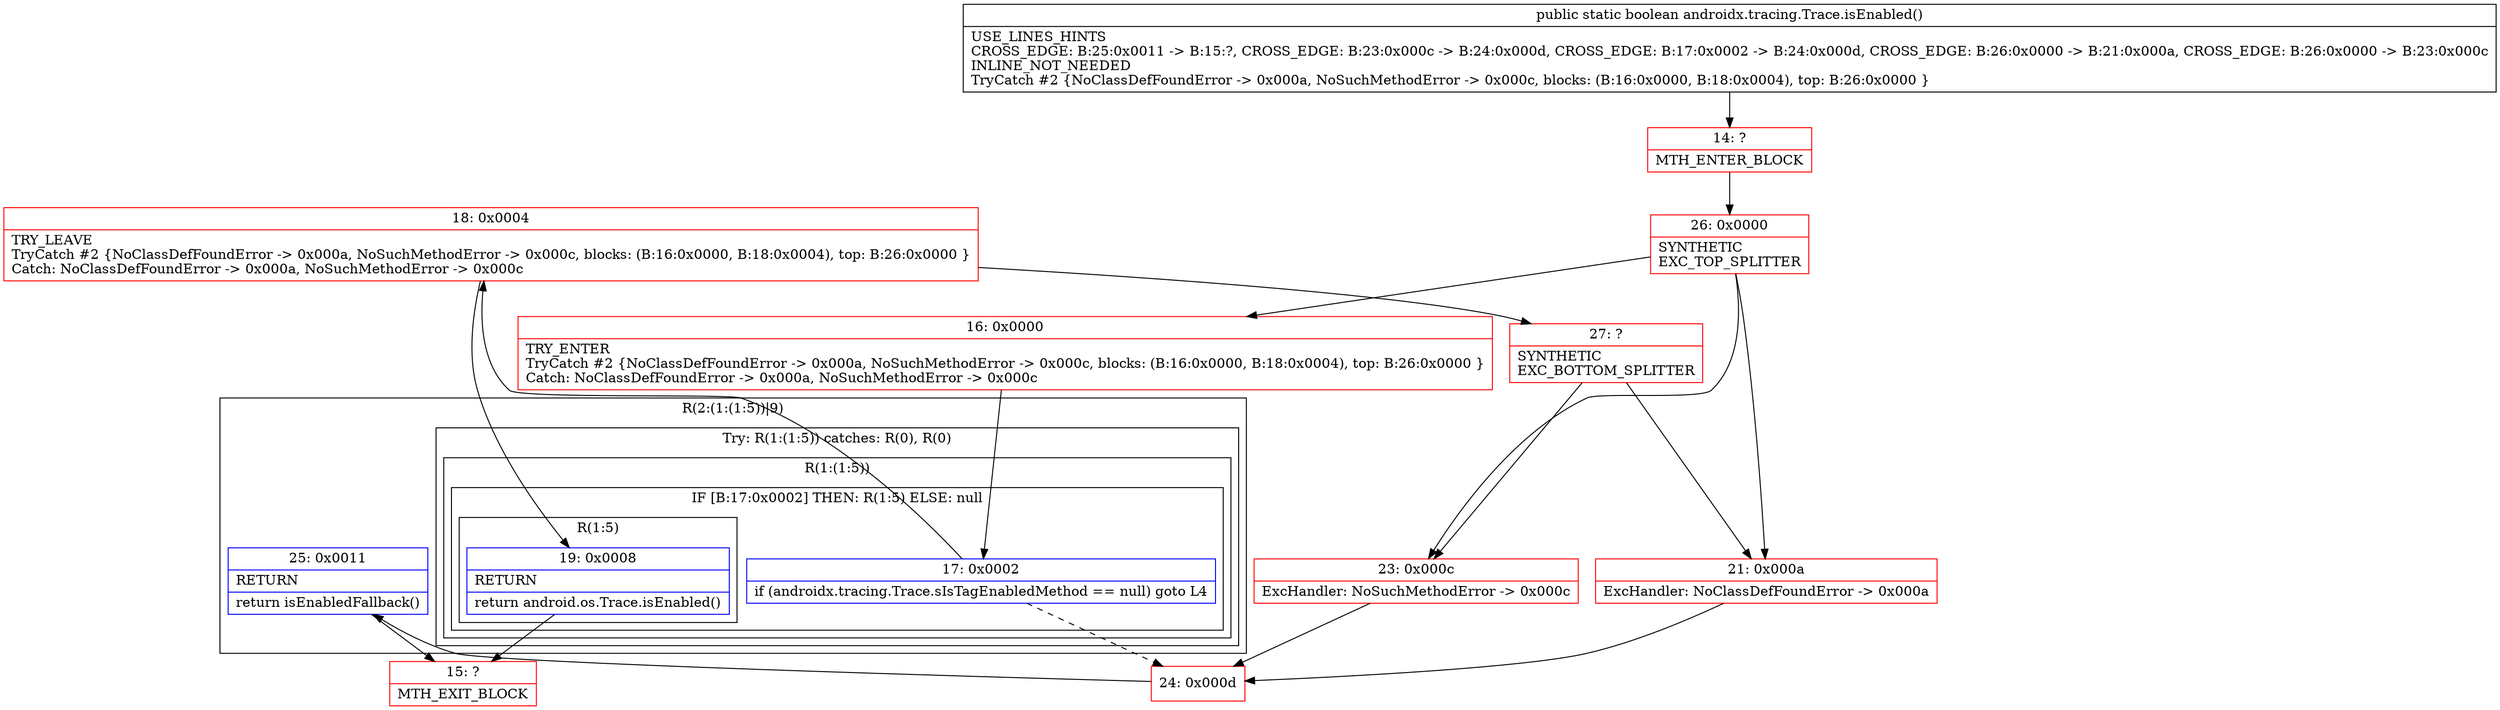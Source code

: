 digraph "CFG forandroidx.tracing.Trace.isEnabled()Z" {
subgraph cluster_Region_988589951 {
label = "R(2:(1:(1:5))|9)";
node [shape=record,color=blue];
subgraph cluster_TryCatchRegion_1139864751 {
label = "Try: R(1:(1:5)) catches: R(0), R(0)";
node [shape=record,color=blue];
subgraph cluster_Region_315029628 {
label = "R(1:(1:5))";
node [shape=record,color=blue];
subgraph cluster_IfRegion_2005340622 {
label = "IF [B:17:0x0002] THEN: R(1:5) ELSE: null";
node [shape=record,color=blue];
Node_17 [shape=record,label="{17\:\ 0x0002|if (androidx.tracing.Trace.sIsTagEnabledMethod == null) goto L4\l}"];
subgraph cluster_Region_676323094 {
label = "R(1:5)";
node [shape=record,color=blue];
Node_19 [shape=record,label="{19\:\ 0x0008|RETURN\l|return android.os.Trace.isEnabled()\l}"];
}
}
}
subgraph cluster_Region_1826489148 {
label = "R(0) | ExcHandler: NoClassDefFoundError \-\> 0x000a\l";
node [shape=record,color=blue];
}
subgraph cluster_Region_1241383875 {
label = "R(0) | ExcHandler: NoSuchMethodError \-\> 0x000c\l";
node [shape=record,color=blue];
}
}
Node_25 [shape=record,label="{25\:\ 0x0011|RETURN\l|return isEnabledFallback()\l}"];
}
subgraph cluster_Region_1241383875 {
label = "R(0) | ExcHandler: NoSuchMethodError \-\> 0x000c\l";
node [shape=record,color=blue];
}
subgraph cluster_Region_1826489148 {
label = "R(0) | ExcHandler: NoClassDefFoundError \-\> 0x000a\l";
node [shape=record,color=blue];
}
Node_14 [shape=record,color=red,label="{14\:\ ?|MTH_ENTER_BLOCK\l}"];
Node_26 [shape=record,color=red,label="{26\:\ 0x0000|SYNTHETIC\lEXC_TOP_SPLITTER\l}"];
Node_16 [shape=record,color=red,label="{16\:\ 0x0000|TRY_ENTER\lTryCatch #2 \{NoClassDefFoundError \-\> 0x000a, NoSuchMethodError \-\> 0x000c, blocks: (B:16:0x0000, B:18:0x0004), top: B:26:0x0000 \}\lCatch: NoClassDefFoundError \-\> 0x000a, NoSuchMethodError \-\> 0x000c\l}"];
Node_18 [shape=record,color=red,label="{18\:\ 0x0004|TRY_LEAVE\lTryCatch #2 \{NoClassDefFoundError \-\> 0x000a, NoSuchMethodError \-\> 0x000c, blocks: (B:16:0x0000, B:18:0x0004), top: B:26:0x0000 \}\lCatch: NoClassDefFoundError \-\> 0x000a, NoSuchMethodError \-\> 0x000c\l}"];
Node_15 [shape=record,color=red,label="{15\:\ ?|MTH_EXIT_BLOCK\l}"];
Node_27 [shape=record,color=red,label="{27\:\ ?|SYNTHETIC\lEXC_BOTTOM_SPLITTER\l}"];
Node_24 [shape=record,color=red,label="{24\:\ 0x000d}"];
Node_21 [shape=record,color=red,label="{21\:\ 0x000a|ExcHandler: NoClassDefFoundError \-\> 0x000a\l}"];
Node_23 [shape=record,color=red,label="{23\:\ 0x000c|ExcHandler: NoSuchMethodError \-\> 0x000c\l}"];
MethodNode[shape=record,label="{public static boolean androidx.tracing.Trace.isEnabled()  | USE_LINES_HINTS\lCROSS_EDGE: B:25:0x0011 \-\> B:15:?, CROSS_EDGE: B:23:0x000c \-\> B:24:0x000d, CROSS_EDGE: B:17:0x0002 \-\> B:24:0x000d, CROSS_EDGE: B:26:0x0000 \-\> B:21:0x000a, CROSS_EDGE: B:26:0x0000 \-\> B:23:0x000c\lINLINE_NOT_NEEDED\lTryCatch #2 \{NoClassDefFoundError \-\> 0x000a, NoSuchMethodError \-\> 0x000c, blocks: (B:16:0x0000, B:18:0x0004), top: B:26:0x0000 \}\l}"];
MethodNode -> Node_14;Node_17 -> Node_18;
Node_17 -> Node_24[style=dashed];
Node_19 -> Node_15;
Node_25 -> Node_15;
Node_14 -> Node_26;
Node_26 -> Node_16;
Node_26 -> Node_21;
Node_26 -> Node_23;
Node_16 -> Node_17;
Node_18 -> Node_19;
Node_18 -> Node_27;
Node_27 -> Node_21;
Node_27 -> Node_23;
Node_24 -> Node_25;
Node_21 -> Node_24;
Node_23 -> Node_24;
}

